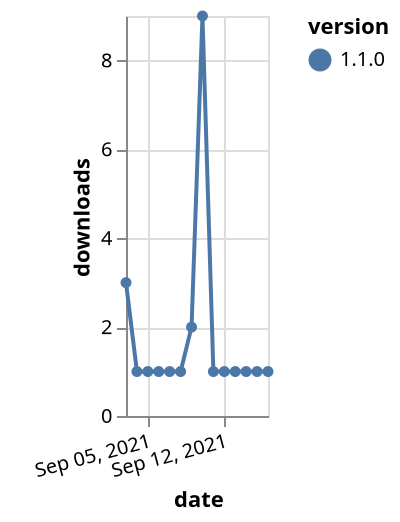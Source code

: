 {"$schema": "https://vega.github.io/schema/vega-lite/v5.json", "description": "A simple bar chart with embedded data.", "data": {"values": [{"date": "2021-09-03", "total": 646, "delta": 3, "version": "1.1.0"}, {"date": "2021-09-04", "total": 647, "delta": 1, "version": "1.1.0"}, {"date": "2021-09-05", "total": 648, "delta": 1, "version": "1.1.0"}, {"date": "2021-09-06", "total": 649, "delta": 1, "version": "1.1.0"}, {"date": "2021-09-07", "total": 650, "delta": 1, "version": "1.1.0"}, {"date": "2021-09-08", "total": 651, "delta": 1, "version": "1.1.0"}, {"date": "2021-09-09", "total": 653, "delta": 2, "version": "1.1.0"}, {"date": "2021-09-10", "total": 662, "delta": 9, "version": "1.1.0"}, {"date": "2021-09-11", "total": 663, "delta": 1, "version": "1.1.0"}, {"date": "2021-09-12", "total": 664, "delta": 1, "version": "1.1.0"}, {"date": "2021-09-13", "total": 665, "delta": 1, "version": "1.1.0"}, {"date": "2021-09-14", "total": 666, "delta": 1, "version": "1.1.0"}, {"date": "2021-09-15", "total": 667, "delta": 1, "version": "1.1.0"}, {"date": "2021-09-16", "total": 668, "delta": 1, "version": "1.1.0"}]}, "width": "container", "mark": {"type": "line", "point": {"filled": true}}, "encoding": {"x": {"field": "date", "type": "temporal", "timeUnit": "yearmonthdate", "title": "date", "axis": {"labelAngle": -15}}, "y": {"field": "delta", "type": "quantitative", "title": "downloads"}, "color": {"field": "version", "type": "nominal"}, "tooltip": {"field": "delta"}}}